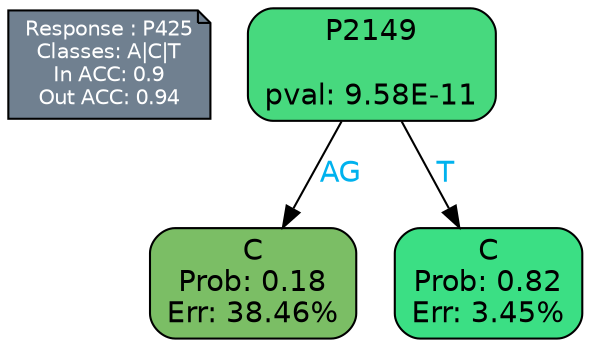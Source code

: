 digraph Tree {
node [shape=box, style="filled, rounded", color="black", fontname=helvetica] ;
graph [ranksep=equally, splines=polylines, bgcolor=transparent, dpi=600] ;
edge [fontname=helvetica] ;
LEGEND [label="Response : P425
Classes: A|C|T
In ACC: 0.9
Out ACC: 0.94
",shape=note,align=left,style=filled,fillcolor="slategray",fontcolor="white",fontsize=10];1 [label="P2149

pval: 9.58E-11", fillcolor="#47d97e"] ;
2 [label="C
Prob: 0.18
Err: 38.46%", fillcolor="#7bbe65"] ;
3 [label="C
Prob: 0.82
Err: 3.45%", fillcolor="#3bdf84"] ;
1 -> 2 [label="AG",fontcolor=deepskyblue2] ;
1 -> 3 [label="T",fontcolor=deepskyblue2] ;
{rank = same; 2;3;}{rank = same; LEGEND;1;}}